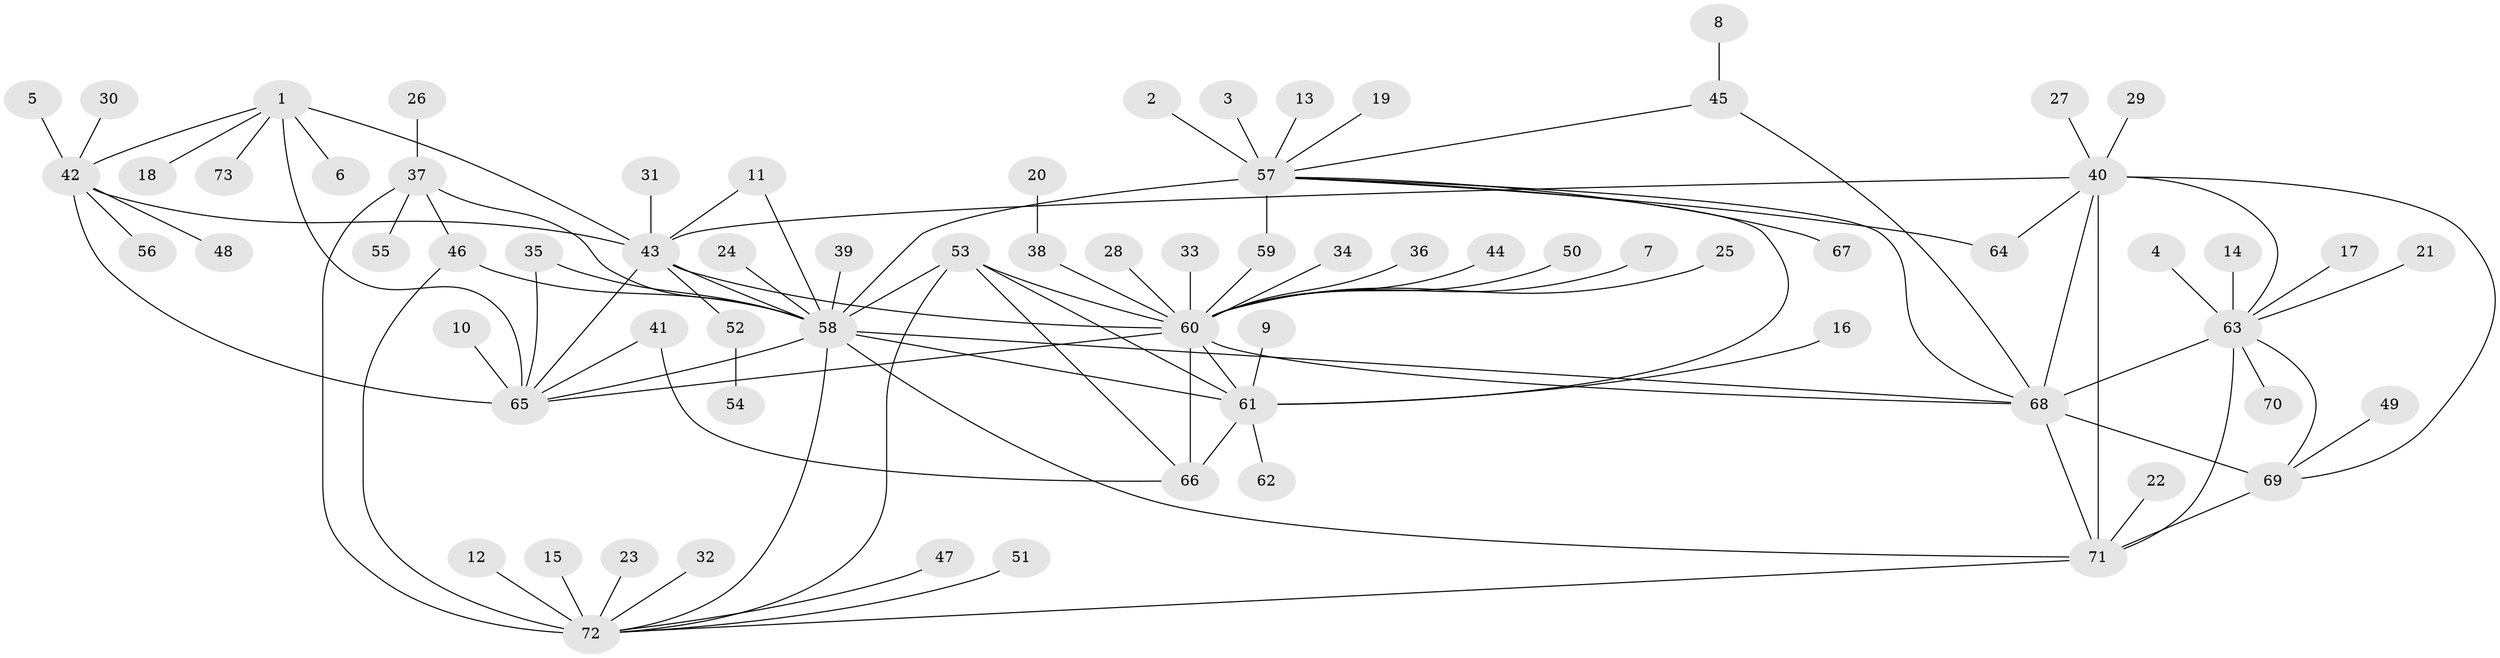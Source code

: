 // original degree distribution, {7: 0.027586206896551724, 14: 0.006896551724137931, 6: 0.027586206896551724, 12: 0.034482758620689655, 13: 0.013793103448275862, 8: 0.034482758620689655, 11: 0.027586206896551724, 9: 0.04827586206896552, 10: 0.020689655172413793, 1: 0.5862068965517241, 2: 0.11724137931034483, 3: 0.041379310344827586, 4: 0.013793103448275862}
// Generated by graph-tools (version 1.1) at 2025/50/03/09/25 03:50:39]
// undirected, 73 vertices, 104 edges
graph export_dot {
graph [start="1"]
  node [color=gray90,style=filled];
  1;
  2;
  3;
  4;
  5;
  6;
  7;
  8;
  9;
  10;
  11;
  12;
  13;
  14;
  15;
  16;
  17;
  18;
  19;
  20;
  21;
  22;
  23;
  24;
  25;
  26;
  27;
  28;
  29;
  30;
  31;
  32;
  33;
  34;
  35;
  36;
  37;
  38;
  39;
  40;
  41;
  42;
  43;
  44;
  45;
  46;
  47;
  48;
  49;
  50;
  51;
  52;
  53;
  54;
  55;
  56;
  57;
  58;
  59;
  60;
  61;
  62;
  63;
  64;
  65;
  66;
  67;
  68;
  69;
  70;
  71;
  72;
  73;
  1 -- 6 [weight=1.0];
  1 -- 18 [weight=1.0];
  1 -- 42 [weight=4.0];
  1 -- 43 [weight=4.0];
  1 -- 65 [weight=4.0];
  1 -- 73 [weight=1.0];
  2 -- 57 [weight=1.0];
  3 -- 57 [weight=1.0];
  4 -- 63 [weight=1.0];
  5 -- 42 [weight=1.0];
  7 -- 60 [weight=1.0];
  8 -- 45 [weight=1.0];
  9 -- 61 [weight=1.0];
  10 -- 65 [weight=1.0];
  11 -- 43 [weight=1.0];
  11 -- 58 [weight=1.0];
  12 -- 72 [weight=1.0];
  13 -- 57 [weight=1.0];
  14 -- 63 [weight=1.0];
  15 -- 72 [weight=1.0];
  16 -- 61 [weight=1.0];
  17 -- 63 [weight=1.0];
  19 -- 57 [weight=1.0];
  20 -- 38 [weight=1.0];
  21 -- 63 [weight=1.0];
  22 -- 71 [weight=1.0];
  23 -- 72 [weight=1.0];
  24 -- 58 [weight=1.0];
  25 -- 60 [weight=1.0];
  26 -- 37 [weight=1.0];
  27 -- 40 [weight=1.0];
  28 -- 60 [weight=1.0];
  29 -- 40 [weight=1.0];
  30 -- 42 [weight=1.0];
  31 -- 43 [weight=1.0];
  32 -- 72 [weight=1.0];
  33 -- 60 [weight=1.0];
  34 -- 60 [weight=1.0];
  35 -- 58 [weight=1.0];
  35 -- 65 [weight=1.0];
  36 -- 60 [weight=1.0];
  37 -- 46 [weight=1.0];
  37 -- 55 [weight=1.0];
  37 -- 58 [weight=1.0];
  37 -- 72 [weight=4.0];
  38 -- 60 [weight=1.0];
  39 -- 58 [weight=1.0];
  40 -- 43 [weight=1.0];
  40 -- 63 [weight=1.0];
  40 -- 64 [weight=1.0];
  40 -- 68 [weight=1.0];
  40 -- 69 [weight=1.0];
  40 -- 71 [weight=3.0];
  41 -- 65 [weight=1.0];
  41 -- 66 [weight=1.0];
  42 -- 43 [weight=1.0];
  42 -- 48 [weight=1.0];
  42 -- 56 [weight=1.0];
  42 -- 65 [weight=1.0];
  43 -- 52 [weight=1.0];
  43 -- 58 [weight=2.0];
  43 -- 60 [weight=1.0];
  43 -- 65 [weight=1.0];
  44 -- 60 [weight=1.0];
  45 -- 57 [weight=1.0];
  45 -- 68 [weight=1.0];
  46 -- 58 [weight=1.0];
  46 -- 72 [weight=4.0];
  47 -- 72 [weight=1.0];
  49 -- 69 [weight=1.0];
  50 -- 60 [weight=1.0];
  51 -- 72 [weight=1.0];
  52 -- 54 [weight=1.0];
  53 -- 58 [weight=1.0];
  53 -- 60 [weight=4.0];
  53 -- 61 [weight=1.0];
  53 -- 66 [weight=1.0];
  53 -- 72 [weight=1.0];
  57 -- 58 [weight=8.0];
  57 -- 59 [weight=1.0];
  57 -- 61 [weight=4.0];
  57 -- 64 [weight=1.0];
  57 -- 67 [weight=1.0];
  57 -- 68 [weight=1.0];
  58 -- 61 [weight=2.0];
  58 -- 65 [weight=1.0];
  58 -- 68 [weight=1.0];
  58 -- 71 [weight=1.0];
  58 -- 72 [weight=4.0];
  59 -- 60 [weight=1.0];
  60 -- 61 [weight=4.0];
  60 -- 65 [weight=1.0];
  60 -- 66 [weight=4.0];
  60 -- 68 [weight=1.0];
  61 -- 62 [weight=1.0];
  61 -- 66 [weight=1.0];
  63 -- 68 [weight=1.0];
  63 -- 69 [weight=1.0];
  63 -- 70 [weight=1.0];
  63 -- 71 [weight=3.0];
  68 -- 69 [weight=1.0];
  68 -- 71 [weight=3.0];
  69 -- 71 [weight=3.0];
  71 -- 72 [weight=1.0];
}
